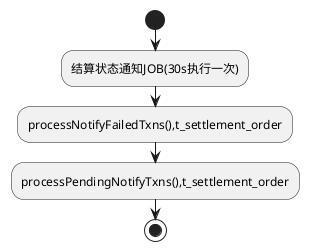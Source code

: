@startuml
start
:结算状态通知JOB(30s执行一次);
->
:processNotifyFailedTxns(),t_settlement_order;
->
:processPendingNotifyTxns(),t_settlement_order;

stop
@enduml